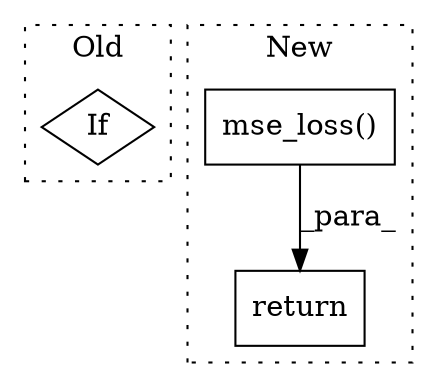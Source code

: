 digraph G {
subgraph cluster0 {
1 [label="If" a="96" s="629" l="3" shape="diamond"];
label = "Old";
style="dotted";
}
subgraph cluster1 {
2 [label="mse_loss()" a="75" s="1595,1618" l="11,1" shape="box"];
3 [label="return" a="93" s="1633" l="7" shape="box"];
label = "New";
style="dotted";
}
2 -> 3 [label="_para_"];
}
